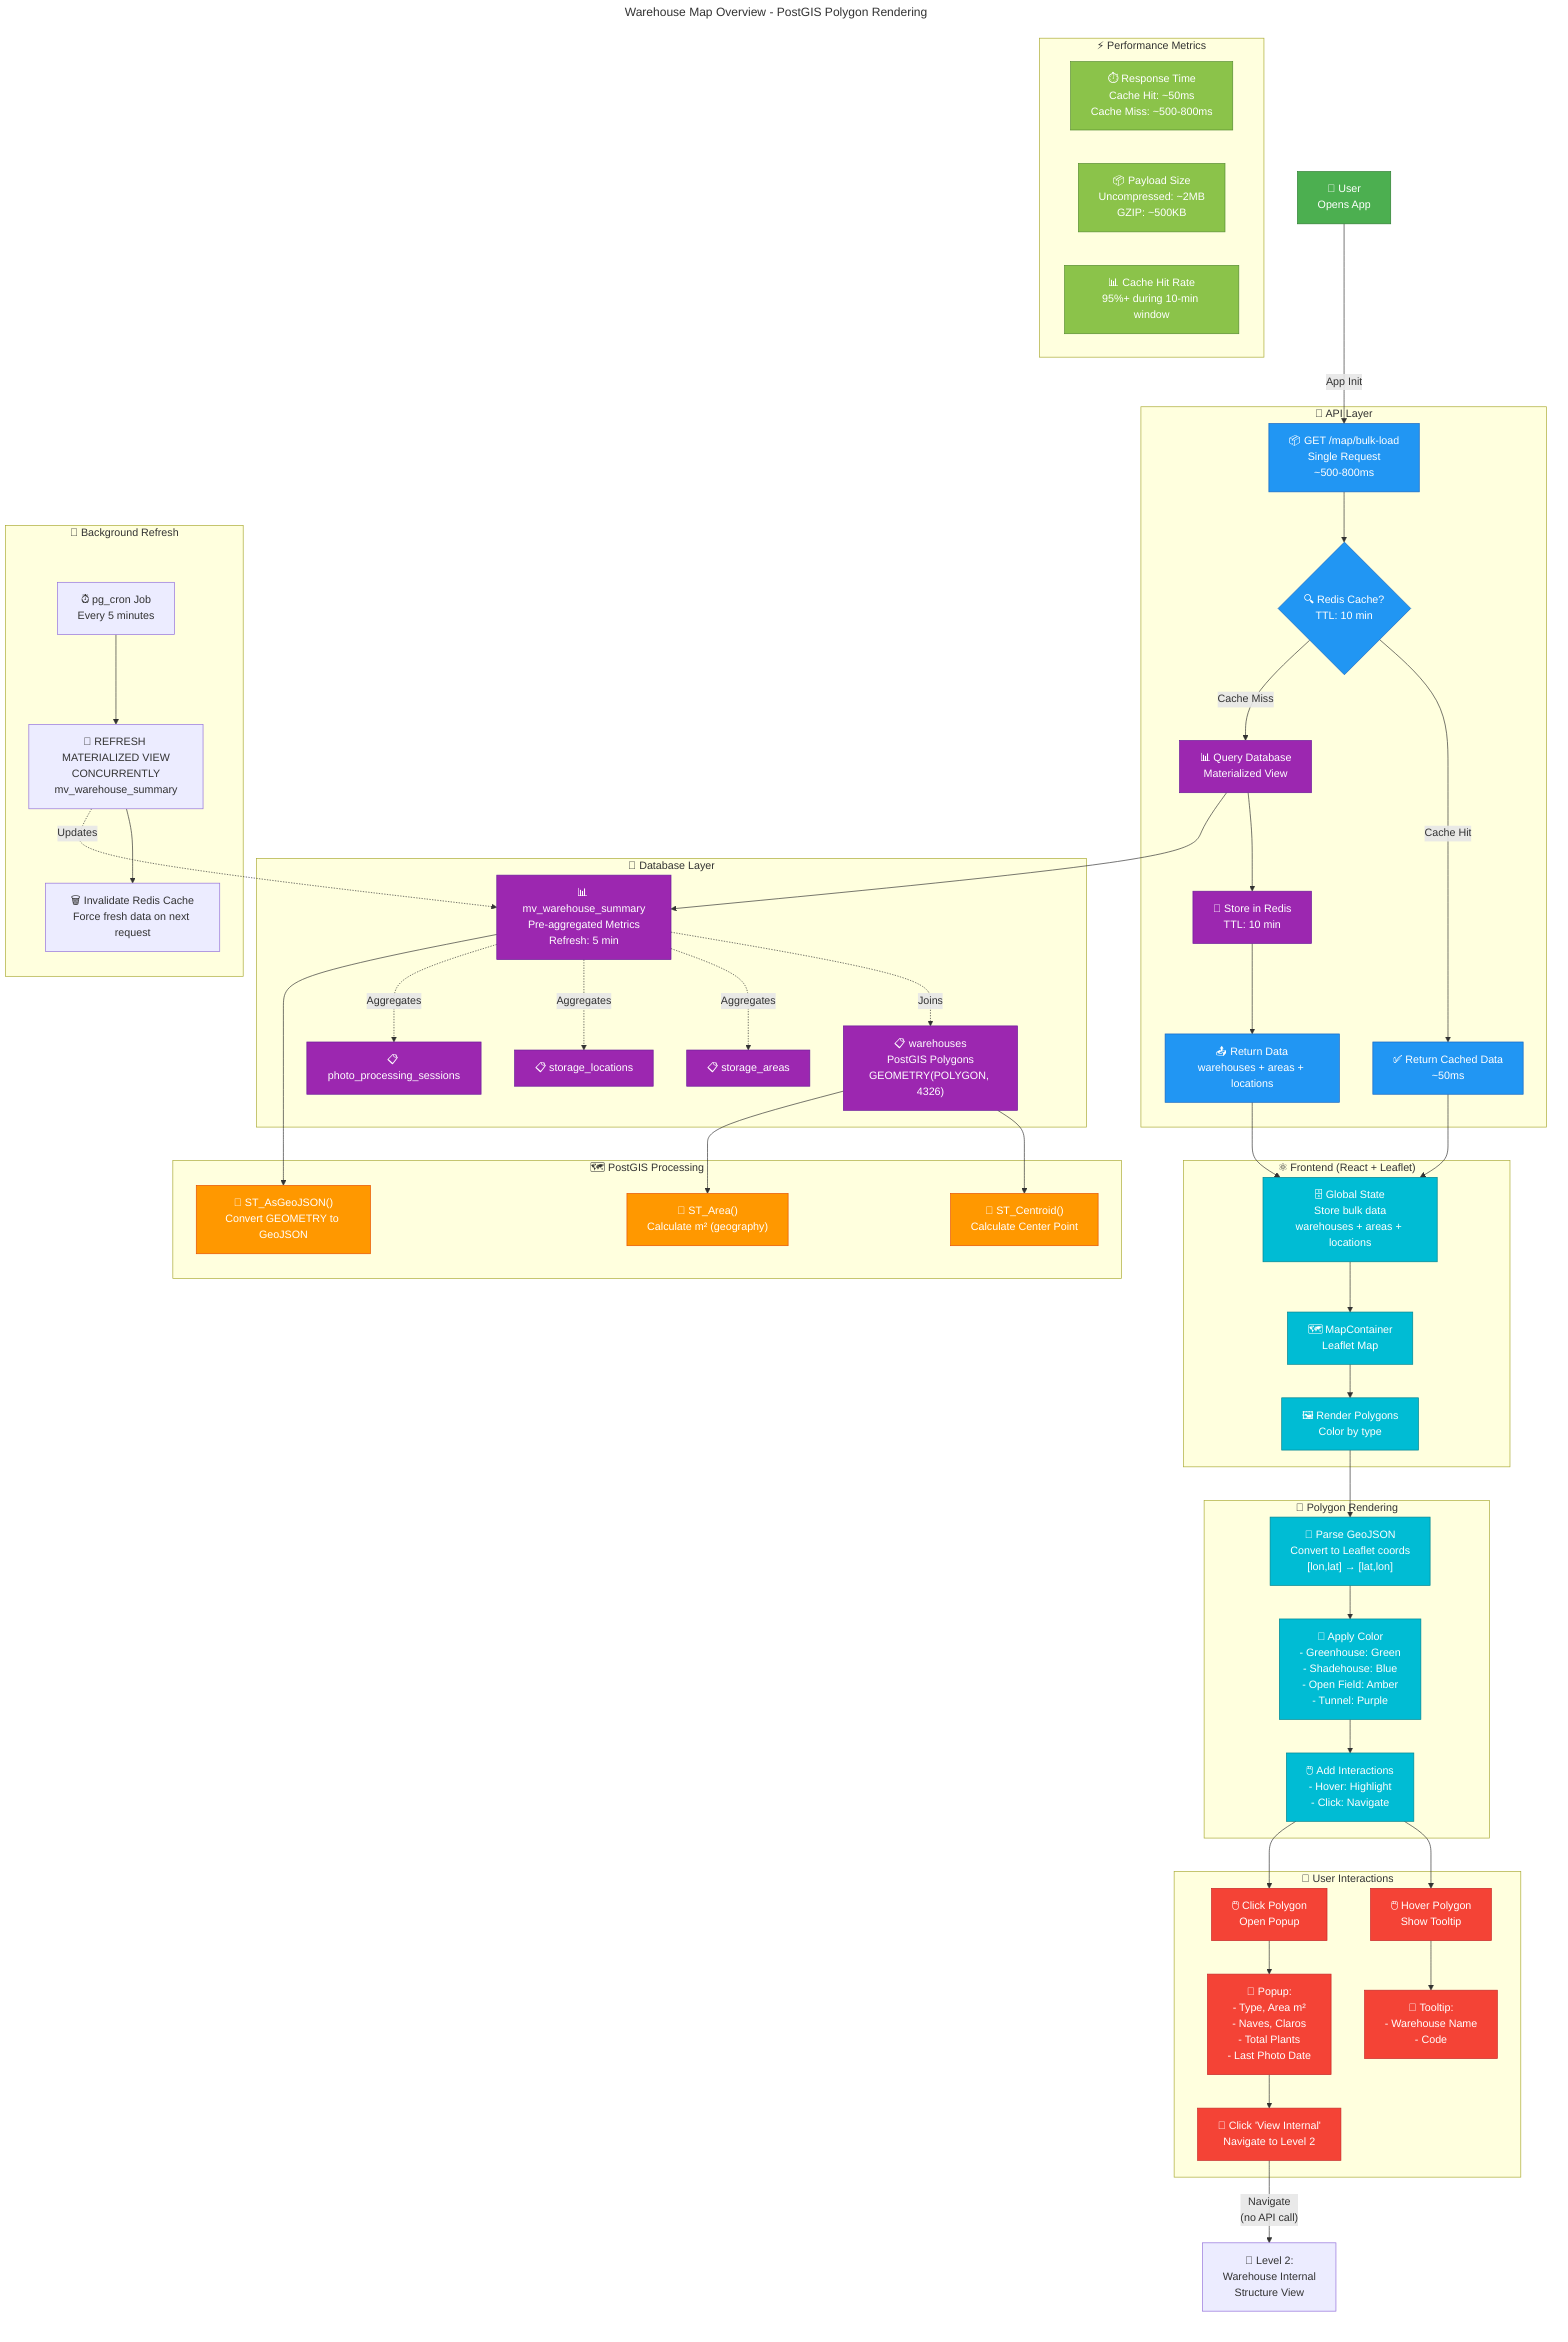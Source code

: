 ---
title: Warehouse Map Overview - PostGIS Polygon Rendering
---
graph TB
    %% User Action
    User["👤 User<br/>Opens App"] -->|"App Init"| BulkLoad

    %% API Layer
    subgraph API["🔄 API Layer"]
        BulkLoad["📦 GET /map/bulk-load<br/>Single Request<br/>~500-800ms"]
        CheckCache{"🔍 Redis Cache?<br/>TTL: 10 min"}
        FetchDB["📊 Query Database<br/>Materialized View"]

        BulkLoad --> CheckCache
        CheckCache -->|"Cache Hit"| ReturnCached["✅ Return Cached Data<br/>~50ms"]
        CheckCache -->|"Cache Miss"| FetchDB
        FetchDB --> StoreCache["💾 Store in Redis<br/>TTL: 10 min"]
        StoreCache --> ReturnData["📤 Return Data<br/>warehouses + areas + locations"]
    end

    %% Database Layer
    subgraph Database["💾 Database Layer"]
        MVSummary["📊 mv_warehouse_summary<br/>Pre-aggregated Metrics<br/>Refresh: 5 min"]
        WHTable["📋 warehouses<br/>PostGIS Polygons<br/>GEOMETRY(POLYGON, 4326)"]
        SATable["📋 storage_areas"]
        SLTable["📋 storage_locations"]
        PPSTable["📋 photo_processing_sessions"]

        MVSummary -.->|"Joins"| WHTable
        MVSummary -.->|"Aggregates"| SATable
        MVSummary -.->|"Aggregates"| SLTable
        MVSummary -.->|"Aggregates"| PPSTable

        FetchDB --> MVSummary
    end

    %% PostGIS Processing
    subgraph PostGIS["🗺️ PostGIS Processing"]
        ExtractGeoJSON["🔧 ST_AsGeoJSON()<br/>Convert GEOMETRY to GeoJSON"]
        CalcCentroid["📍 ST_Centroid()<br/>Calculate Center Point"]
        CalcArea["📏 ST_Area()<br/>Calculate m² (geography)"]

        MVSummary --> ExtractGeoJSON
        WHTable --> CalcCentroid
        WHTable --> CalcArea
    end

    %% Frontend Layer
    ReturnData --> FrontendState
    ReturnCached --> FrontendState

    subgraph Frontend["⚛️ Frontend (React + Leaflet)"]
        FrontendState["🗄️ Global State<br/>Store bulk data<br/>warehouses + areas + locations"]
        MapComponent["🗺️ MapContainer<br/>Leaflet Map"]
        RenderPolygons["🖼️ Render Polygons<br/>Color by type"]

        FrontendState --> MapComponent
        MapComponent --> RenderPolygons
    end

    %% Polygon Rendering
    subgraph PolygonLayer["📐 Polygon Rendering"]
        ParseGeoJSON["🔄 Parse GeoJSON<br/>Convert to Leaflet coords<br/>[lon,lat] → [lat,lon]"]
        ApplyColor["🎨 Apply Color<br/>- Greenhouse: Green<br/>- Shadehouse: Blue<br/>- Open Field: Amber<br/>- Tunnel: Purple"]
        AddInteractions["🖱️ Add Interactions<br/>- Hover: Highlight<br/>- Click: Navigate"]

        RenderPolygons --> ParseGeoJSON
        ParseGeoJSON --> ApplyColor
        ApplyColor --> AddInteractions
    end

    %% Tooltip & Popup
    subgraph Interactions["💬 User Interactions"]
        Hover["🖱️ Hover Polygon<br/>Show Tooltip"]
        TooltipShow["💬 Tooltip:<br/>- Warehouse Name<br/>- Code"]
        Click["🖱️ Click Polygon<br/>Open Popup"]
        PopupShow["💬 Popup:<br/>- Type, Area m²<br/>- Naves, Claros<br/>- Total Plants<br/>-  Last Photo Date"]
        ClickView["🔘 Click 'View Internal'<br/>Navigate to Level 2"]

        AddInteractions --> Hover
        AddInteractions --> Click
        Hover --> TooltipShow
        Click --> PopupShow
        PopupShow --> ClickView
    end

    %% Navigation
    ClickView -->|"Navigate<br/>(no API call)"| NextLevel["🏢 Level 2:<br/>Warehouse Internal<br/>Structure View"]

    %% Materialized View Refresh
    subgraph Refresh["🔄 Background Refresh"]
        CronJob["⏰ pg_cron Job<br/>Every 5 minutes"]
        RefreshMV["🔄 REFRESH MATERIALIZED VIEW<br/>CONCURRENTLY<br/>mv_warehouse_summary"]
        InvalidateCache["🗑️ Invalidate Redis Cache<br/>Force fresh data on next request"]

        CronJob --> RefreshMV
        RefreshMV --> InvalidateCache
    end

    RefreshMV -.->|"Updates"| MVSummary

    %% Performance Metrics
    subgraph Performance["⚡ Performance Metrics"]
        ResponseTime["⏱️ Response Time<br/>Cache Hit: ~50ms<br/>Cache Miss: ~500-800ms"]
        PayloadSize["📦 Payload Size<br/>Uncompressed: ~2MB<br/>GZIP: ~500KB"]
        CacheHitRate["📊 Cache Hit Rate<br/>95%+ during 10-min window"]
    end

    %% Styling
    classDef userClass fill:#4CAF50,stroke:#2E7D32,color:#fff
    classDef apiClass fill:#2196F3,stroke:#1565C0,color:#fff
    classDef dbClass fill:#9C27B0,stroke:#6A1B9A,color:#fff
    classDef gisClass fill:#FF9800,stroke:#E65100,color:#fff
    classDef frontendClass fill:#00BCD4,stroke:#00838F,color:#fff
    classDef interactionClass fill:#F44336,stroke:#C62828,color:#fff
    classDef perfClass fill:#8BC34A,stroke:#558B2F,color:#fff

    class User userClass
    class BulkLoad,CheckCache,ReturnCached,ReturnData apiClass
    class MVSummary,WHTable,SATable,SLTable,PPSTable,FetchDB,StoreCache dbClass
    class ExtractGeoJSON,CalcCentroid,CalcArea gisClass
    class FrontendState,MapComponent,RenderPolygons,ParseGeoJSON,ApplyColor,AddInteractions frontendClass
    class Hover,TooltipShow,Click,PopupShow,ClickView interactionClass
    class ResponseTime,PayloadSize,CacheHitRate perfClass